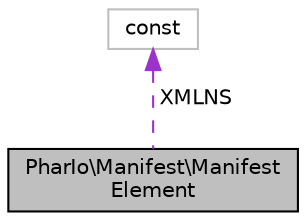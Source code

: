 digraph "PharIo\Manifest\ManifestElement"
{
  edge [fontname="Helvetica",fontsize="10",labelfontname="Helvetica",labelfontsize="10"];
  node [fontname="Helvetica",fontsize="10",shape=record];
  Node11 [label="PharIo\\Manifest\\Manifest\lElement",height=0.2,width=0.4,color="black", fillcolor="grey75", style="filled", fontcolor="black"];
  Node12 -> Node11 [dir="back",color="darkorchid3",fontsize="10",style="dashed",label=" XMLNS" ,fontname="Helvetica"];
  Node12 [label="const",height=0.2,width=0.4,color="grey75", fillcolor="white", style="filled"];
}
